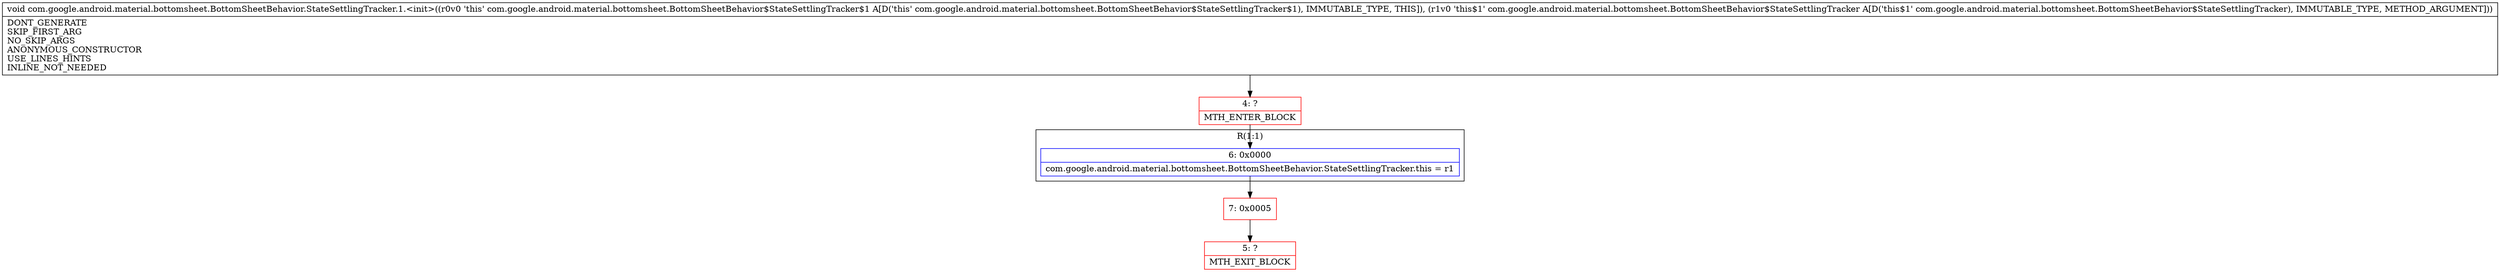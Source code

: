 digraph "CFG forcom.google.android.material.bottomsheet.BottomSheetBehavior.StateSettlingTracker.1.\<init\>(Lcom\/google\/android\/material\/bottomsheet\/BottomSheetBehavior$StateSettlingTracker;)V" {
subgraph cluster_Region_1604469496 {
label = "R(1:1)";
node [shape=record,color=blue];
Node_6 [shape=record,label="{6\:\ 0x0000|com.google.android.material.bottomsheet.BottomSheetBehavior.StateSettlingTracker.this = r1\l}"];
}
Node_4 [shape=record,color=red,label="{4\:\ ?|MTH_ENTER_BLOCK\l}"];
Node_7 [shape=record,color=red,label="{7\:\ 0x0005}"];
Node_5 [shape=record,color=red,label="{5\:\ ?|MTH_EXIT_BLOCK\l}"];
MethodNode[shape=record,label="{void com.google.android.material.bottomsheet.BottomSheetBehavior.StateSettlingTracker.1.\<init\>((r0v0 'this' com.google.android.material.bottomsheet.BottomSheetBehavior$StateSettlingTracker$1 A[D('this' com.google.android.material.bottomsheet.BottomSheetBehavior$StateSettlingTracker$1), IMMUTABLE_TYPE, THIS]), (r1v0 'this$1' com.google.android.material.bottomsheet.BottomSheetBehavior$StateSettlingTracker A[D('this$1' com.google.android.material.bottomsheet.BottomSheetBehavior$StateSettlingTracker), IMMUTABLE_TYPE, METHOD_ARGUMENT]))  | DONT_GENERATE\lSKIP_FIRST_ARG\lNO_SKIP_ARGS\lANONYMOUS_CONSTRUCTOR\lUSE_LINES_HINTS\lINLINE_NOT_NEEDED\l}"];
MethodNode -> Node_4;Node_6 -> Node_7;
Node_4 -> Node_6;
Node_7 -> Node_5;
}

